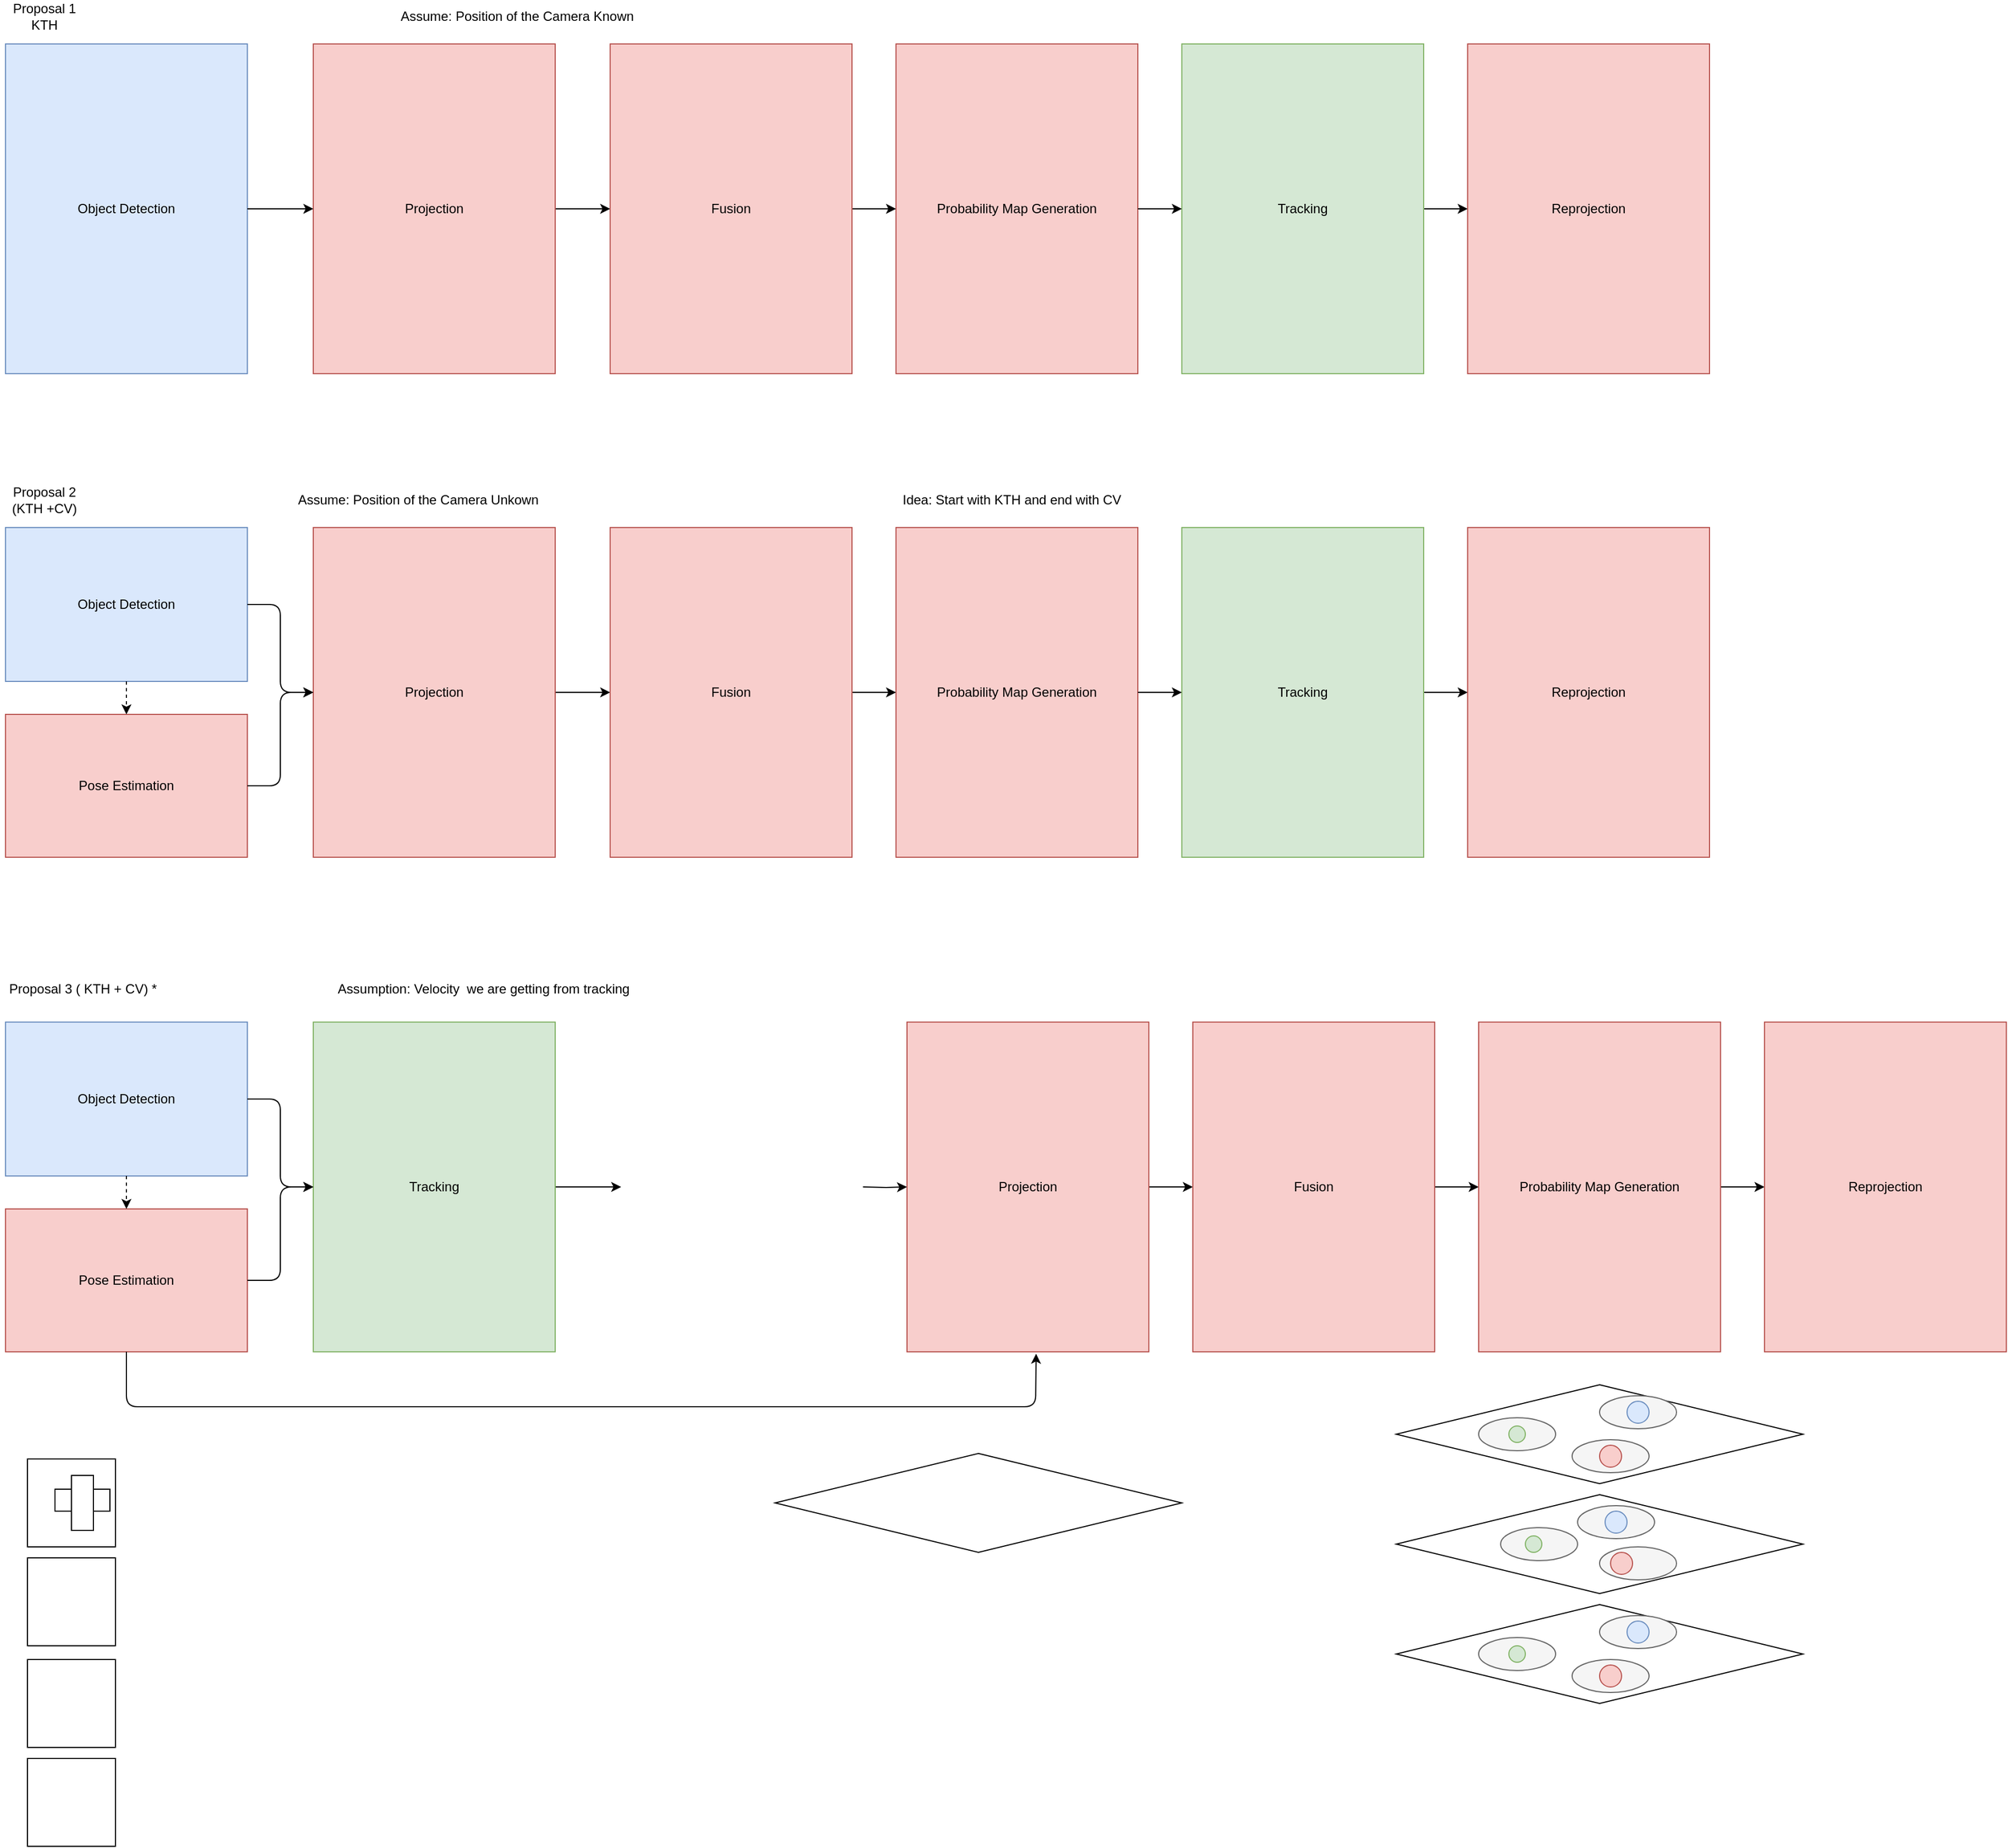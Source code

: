 <mxfile version="13.7.5" type="device"><diagram id="kYCsift1imt4HscNAe-p" name="Page-1"><mxGraphModel dx="1422" dy="705" grid="1" gridSize="10" guides="1" tooltips="1" connect="1" arrows="1" fold="1" page="1" pageScale="1" pageWidth="850" pageHeight="1100" math="0" shadow="0"><root><mxCell id="0"/><mxCell id="1" parent="0"/><mxCell id="aG39VDXnLtYc0OuFhp8O-76" value="" style="rhombus;whiteSpace=wrap;html=1;" vertex="1" parent="1"><mxGeometry x="1445" y="1370" width="370" height="90" as="geometry"/></mxCell><mxCell id="aG39VDXnLtYc0OuFhp8O-84" value="" style="ellipse;whiteSpace=wrap;html=1;fillColor=#f5f5f5;strokeColor=#666666;fontColor=#333333;" vertex="1" parent="1"><mxGeometry x="1630" y="1380" width="70" height="30" as="geometry"/></mxCell><mxCell id="aG39VDXnLtYc0OuFhp8O-83" value="" style="ellipse;whiteSpace=wrap;html=1;fillColor=#f5f5f5;strokeColor=#666666;fontColor=#333333;" vertex="1" parent="1"><mxGeometry x="1605" y="1420" width="70" height="30" as="geometry"/></mxCell><mxCell id="aG39VDXnLtYc0OuFhp8O-82" value="" style="ellipse;whiteSpace=wrap;html=1;fillColor=#f5f5f5;strokeColor=#666666;fontColor=#333333;" vertex="1" parent="1"><mxGeometry x="1520" y="1400" width="70" height="30" as="geometry"/></mxCell><mxCell id="aG39VDXnLtYc0OuFhp8O-1" value="Object Detection" style="rounded=0;whiteSpace=wrap;html=1;fillColor=#dae8fc;strokeColor=#6c8ebf;" vertex="1" parent="1"><mxGeometry x="180" y="150" width="220" height="300" as="geometry"/></mxCell><mxCell id="aG39VDXnLtYc0OuFhp8O-55" value="" style="edgeStyle=orthogonalEdgeStyle;rounded=0;orthogonalLoop=1;jettySize=auto;html=1;" edge="1" parent="1" source="aG39VDXnLtYc0OuFhp8O-3" target="aG39VDXnLtYc0OuFhp8O-53"><mxGeometry relative="1" as="geometry"/></mxCell><mxCell id="aG39VDXnLtYc0OuFhp8O-3" value="Projection" style="rounded=0;whiteSpace=wrap;html=1;fillColor=#f8cecc;strokeColor=#b85450;" vertex="1" parent="1"><mxGeometry x="460" y="150" width="220" height="300" as="geometry"/></mxCell><mxCell id="aG39VDXnLtYc0OuFhp8O-4" style="edgeStyle=orthogonalEdgeStyle;rounded=0;orthogonalLoop=1;jettySize=auto;html=1;exitX=0.5;exitY=1;exitDx=0;exitDy=0;" edge="1" parent="1" source="aG39VDXnLtYc0OuFhp8O-1" target="aG39VDXnLtYc0OuFhp8O-1"><mxGeometry relative="1" as="geometry"/></mxCell><mxCell id="aG39VDXnLtYc0OuFhp8O-5" value="Probability Map Generation" style="rounded=0;whiteSpace=wrap;html=1;fillColor=#f8cecc;strokeColor=#b85450;" vertex="1" parent="1"><mxGeometry x="990" y="150" width="220" height="300" as="geometry"/></mxCell><mxCell id="aG39VDXnLtYc0OuFhp8O-68" style="edgeStyle=orthogonalEdgeStyle;rounded=0;orthogonalLoop=1;jettySize=auto;html=1;exitX=1;exitY=0.5;exitDx=0;exitDy=0;entryX=0;entryY=0.5;entryDx=0;entryDy=0;" edge="1" parent="1" source="aG39VDXnLtYc0OuFhp8O-6" target="aG39VDXnLtYc0OuFhp8O-66"><mxGeometry relative="1" as="geometry"/></mxCell><mxCell id="aG39VDXnLtYc0OuFhp8O-6" value="Tracking" style="rounded=0;whiteSpace=wrap;html=1;fillColor=#d5e8d4;strokeColor=#82b366;" vertex="1" parent="1"><mxGeometry x="1250" y="150" width="220" height="300" as="geometry"/></mxCell><mxCell id="aG39VDXnLtYc0OuFhp8O-8" value="" style="endArrow=classic;html=1;exitX=1;exitY=0.5;exitDx=0;exitDy=0;entryX=0;entryY=0.5;entryDx=0;entryDy=0;" edge="1" parent="1" source="aG39VDXnLtYc0OuFhp8O-1" target="aG39VDXnLtYc0OuFhp8O-3"><mxGeometry width="50" height="50" relative="1" as="geometry"><mxPoint x="750" y="270" as="sourcePoint"/><mxPoint x="800" y="220" as="targetPoint"/><Array as="points"><mxPoint x="430" y="300"/></Array></mxGeometry></mxCell><mxCell id="aG39VDXnLtYc0OuFhp8O-11" value="" style="endArrow=classic;html=1;entryX=0;entryY=0.5;entryDx=0;entryDy=0;exitX=1;exitY=0.5;exitDx=0;exitDy=0;" edge="1" parent="1" source="aG39VDXnLtYc0OuFhp8O-5" target="aG39VDXnLtYc0OuFhp8O-6"><mxGeometry width="50" height="50" relative="1" as="geometry"><mxPoint x="1020" y="270" as="sourcePoint"/><mxPoint x="1070" y="220" as="targetPoint"/></mxGeometry></mxCell><mxCell id="aG39VDXnLtYc0OuFhp8O-17" value="Object Detection" style="rounded=0;whiteSpace=wrap;html=1;fillColor=#dae8fc;strokeColor=#6c8ebf;" vertex="1" parent="1"><mxGeometry x="180" y="1040" width="220" height="140" as="geometry"/></mxCell><mxCell id="aG39VDXnLtYc0OuFhp8O-18" value="Pose Estimation" style="rounded=0;whiteSpace=wrap;html=1;fillColor=#f8cecc;strokeColor=#b85450;" vertex="1" parent="1"><mxGeometry x="180" y="1210" width="220" height="130" as="geometry"/></mxCell><mxCell id="aG39VDXnLtYc0OuFhp8O-60" value="" style="edgeStyle=orthogonalEdgeStyle;rounded=0;orthogonalLoop=1;jettySize=auto;html=1;" edge="1" parent="1" source="aG39VDXnLtYc0OuFhp8O-19" target="aG39VDXnLtYc0OuFhp8O-59"><mxGeometry relative="1" as="geometry"/></mxCell><mxCell id="aG39VDXnLtYc0OuFhp8O-19" value="Projection" style="rounded=0;whiteSpace=wrap;html=1;fillColor=#f8cecc;strokeColor=#b85450;" vertex="1" parent="1"><mxGeometry x="1000" y="1040" width="220" height="300" as="geometry"/></mxCell><mxCell id="aG39VDXnLtYc0OuFhp8O-20" style="edgeStyle=orthogonalEdgeStyle;rounded=0;orthogonalLoop=1;jettySize=auto;html=1;exitX=0.5;exitY=1;exitDx=0;exitDy=0;" edge="1" parent="1" source="aG39VDXnLtYc0OuFhp8O-17" target="aG39VDXnLtYc0OuFhp8O-17"><mxGeometry relative="1" as="geometry"/></mxCell><mxCell id="aG39VDXnLtYc0OuFhp8O-63" style="edgeStyle=orthogonalEdgeStyle;rounded=0;orthogonalLoop=1;jettySize=auto;html=1;exitX=1;exitY=0.5;exitDx=0;exitDy=0;entryX=0;entryY=0.5;entryDx=0;entryDy=0;" edge="1" parent="1" source="aG39VDXnLtYc0OuFhp8O-22"><mxGeometry relative="1" as="geometry"><mxPoint x="740" y="1190" as="targetPoint"/></mxGeometry></mxCell><mxCell id="aG39VDXnLtYc0OuFhp8O-22" value="Tracking" style="rounded=0;whiteSpace=wrap;html=1;fillColor=#d5e8d4;strokeColor=#82b366;" vertex="1" parent="1"><mxGeometry x="460" y="1040" width="220" height="300" as="geometry"/></mxCell><mxCell id="aG39VDXnLtYc0OuFhp8O-23" value="" style="endArrow=classic;html=1;exitX=0.5;exitY=1;exitDx=0;exitDy=0;entryX=0.5;entryY=0;entryDx=0;entryDy=0;dashed=1;" edge="1" parent="1" source="aG39VDXnLtYc0OuFhp8O-17" target="aG39VDXnLtYc0OuFhp8O-18"><mxGeometry width="50" height="50" relative="1" as="geometry"><mxPoint x="750" y="1160" as="sourcePoint"/><mxPoint x="800" y="1110" as="targetPoint"/></mxGeometry></mxCell><mxCell id="aG39VDXnLtYc0OuFhp8O-24" value="" style="endArrow=classic;html=1;exitX=1;exitY=0.5;exitDx=0;exitDy=0;" edge="1" parent="1" source="aG39VDXnLtYc0OuFhp8O-17"><mxGeometry width="50" height="50" relative="1" as="geometry"><mxPoint x="750" y="1160" as="sourcePoint"/><mxPoint x="460" y="1190" as="targetPoint"/><Array as="points"><mxPoint x="430" y="1110"/><mxPoint x="430" y="1190"/></Array></mxGeometry></mxCell><mxCell id="aG39VDXnLtYc0OuFhp8O-28" value="Proposal 1 &lt;br&gt;KTH" style="text;html=1;align=center;verticalAlign=middle;resizable=0;points=[];autosize=1;" vertex="1" parent="1"><mxGeometry x="180" y="110" width="70" height="30" as="geometry"/></mxCell><mxCell id="aG39VDXnLtYc0OuFhp8O-29" value="Proposal 3 ( KTH + CV) *" style="text;html=1;align=center;verticalAlign=middle;resizable=0;points=[];autosize=1;" vertex="1" parent="1"><mxGeometry x="175" y="1000" width="150" height="20" as="geometry"/></mxCell><mxCell id="aG39VDXnLtYc0OuFhp8O-32" value="" style="endArrow=classic;html=1;entryX=0.534;entryY=1.006;entryDx=0;entryDy=0;entryPerimeter=0;exitX=0.5;exitY=1;exitDx=0;exitDy=0;" edge="1" parent="1" source="aG39VDXnLtYc0OuFhp8O-18" target="aG39VDXnLtYc0OuFhp8O-19"><mxGeometry width="50" height="50" relative="1" as="geometry"><mxPoint x="630" y="1180" as="sourcePoint"/><mxPoint x="680" y="1130" as="targetPoint"/><Array as="points"><mxPoint x="290" y="1390"/><mxPoint x="827" y="1390"/><mxPoint x="1117" y="1390"/></Array></mxGeometry></mxCell><mxCell id="aG39VDXnLtYc0OuFhp8O-35" value="Object Detection" style="rounded=0;whiteSpace=wrap;html=1;fillColor=#dae8fc;strokeColor=#6c8ebf;" vertex="1" parent="1"><mxGeometry x="180" y="590" width="220" height="140" as="geometry"/></mxCell><mxCell id="aG39VDXnLtYc0OuFhp8O-36" value="Pose Estimation" style="rounded=0;whiteSpace=wrap;html=1;fillColor=#f8cecc;strokeColor=#b85450;" vertex="1" parent="1"><mxGeometry x="180" y="760" width="220" height="130" as="geometry"/></mxCell><mxCell id="aG39VDXnLtYc0OuFhp8O-57" value="" style="edgeStyle=orthogonalEdgeStyle;rounded=0;orthogonalLoop=1;jettySize=auto;html=1;" edge="1" parent="1" source="aG39VDXnLtYc0OuFhp8O-37" target="aG39VDXnLtYc0OuFhp8O-54"><mxGeometry relative="1" as="geometry"/></mxCell><mxCell id="aG39VDXnLtYc0OuFhp8O-37" value="Projection" style="rounded=0;whiteSpace=wrap;html=1;fillColor=#f8cecc;strokeColor=#b85450;" vertex="1" parent="1"><mxGeometry x="460" y="590" width="220" height="300" as="geometry"/></mxCell><mxCell id="aG39VDXnLtYc0OuFhp8O-38" style="edgeStyle=orthogonalEdgeStyle;rounded=0;orthogonalLoop=1;jettySize=auto;html=1;exitX=0.5;exitY=1;exitDx=0;exitDy=0;" edge="1" parent="1" source="aG39VDXnLtYc0OuFhp8O-35" target="aG39VDXnLtYc0OuFhp8O-35"><mxGeometry relative="1" as="geometry"/></mxCell><mxCell id="aG39VDXnLtYc0OuFhp8O-39" value="Probability Map Generation" style="rounded=0;whiteSpace=wrap;html=1;fillColor=#f8cecc;strokeColor=#b85450;" vertex="1" parent="1"><mxGeometry x="990" y="590" width="220" height="300" as="geometry"/></mxCell><mxCell id="aG39VDXnLtYc0OuFhp8O-69" style="edgeStyle=orthogonalEdgeStyle;rounded=0;orthogonalLoop=1;jettySize=auto;html=1;exitX=1;exitY=0.5;exitDx=0;exitDy=0;entryX=0;entryY=0.5;entryDx=0;entryDy=0;" edge="1" parent="1" source="aG39VDXnLtYc0OuFhp8O-40" target="aG39VDXnLtYc0OuFhp8O-67"><mxGeometry relative="1" as="geometry"/></mxCell><mxCell id="aG39VDXnLtYc0OuFhp8O-40" value="Tracking" style="rounded=0;whiteSpace=wrap;html=1;fillColor=#d5e8d4;strokeColor=#82b366;" vertex="1" parent="1"><mxGeometry x="1250" y="590" width="220" height="300" as="geometry"/></mxCell><mxCell id="aG39VDXnLtYc0OuFhp8O-41" value="" style="endArrow=classic;html=1;exitX=0.5;exitY=1;exitDx=0;exitDy=0;entryX=0.5;entryY=0;entryDx=0;entryDy=0;dashed=1;" edge="1" parent="1" source="aG39VDXnLtYc0OuFhp8O-35" target="aG39VDXnLtYc0OuFhp8O-36"><mxGeometry width="50" height="50" relative="1" as="geometry"><mxPoint x="750" y="710" as="sourcePoint"/><mxPoint x="800" y="660" as="targetPoint"/></mxGeometry></mxCell><mxCell id="aG39VDXnLtYc0OuFhp8O-42" value="" style="endArrow=classic;html=1;exitX=1;exitY=0.5;exitDx=0;exitDy=0;entryX=0;entryY=0.5;entryDx=0;entryDy=0;" edge="1" parent="1" source="aG39VDXnLtYc0OuFhp8O-35" target="aG39VDXnLtYc0OuFhp8O-37"><mxGeometry width="50" height="50" relative="1" as="geometry"><mxPoint x="750" y="710" as="sourcePoint"/><mxPoint x="800" y="660" as="targetPoint"/><Array as="points"><mxPoint x="430" y="660"/><mxPoint x="430" y="740"/></Array></mxGeometry></mxCell><mxCell id="aG39VDXnLtYc0OuFhp8O-43" value="" style="endArrow=classic;html=1;exitX=1;exitY=0.5;exitDx=0;exitDy=0;" edge="1" parent="1" source="aG39VDXnLtYc0OuFhp8O-36"><mxGeometry width="50" height="50" relative="1" as="geometry"><mxPoint x="750" y="710" as="sourcePoint"/><mxPoint x="460" y="740" as="targetPoint"/><Array as="points"><mxPoint x="430" y="825"/><mxPoint x="430" y="740"/></Array></mxGeometry></mxCell><mxCell id="aG39VDXnLtYc0OuFhp8O-45" value="" style="endArrow=classic;html=1;entryX=0;entryY=0.5;entryDx=0;entryDy=0;exitX=1;exitY=0.5;exitDx=0;exitDy=0;" edge="1" parent="1" source="aG39VDXnLtYc0OuFhp8O-39" target="aG39VDXnLtYc0OuFhp8O-40"><mxGeometry width="50" height="50" relative="1" as="geometry"><mxPoint x="1020" y="710" as="sourcePoint"/><mxPoint x="1070" y="660" as="targetPoint"/></mxGeometry></mxCell><mxCell id="aG39VDXnLtYc0OuFhp8O-47" value="Proposal 2 &lt;br&gt;(KTH +CV)" style="text;html=1;align=center;verticalAlign=middle;resizable=0;points=[];autosize=1;" vertex="1" parent="1"><mxGeometry x="180" y="550" width="70" height="30" as="geometry"/></mxCell><mxCell id="aG39VDXnLtYc0OuFhp8O-48" value="Idea: Start with KTH and end with CV" style="text;html=1;align=center;verticalAlign=middle;resizable=0;points=[];autosize=1;" vertex="1" parent="1"><mxGeometry x="990" y="555" width="210" height="20" as="geometry"/></mxCell><mxCell id="aG39VDXnLtYc0OuFhp8O-49" value="Assume: Position of the Camera Known" style="text;html=1;align=center;verticalAlign=middle;resizable=0;points=[];autosize=1;" vertex="1" parent="1"><mxGeometry x="530" y="115" width="230" height="20" as="geometry"/></mxCell><mxCell id="aG39VDXnLtYc0OuFhp8O-50" value="Assume: Position of the Camera Unkown" style="text;html=1;align=center;verticalAlign=middle;resizable=0;points=[];autosize=1;" vertex="1" parent="1"><mxGeometry x="440" y="555" width="230" height="20" as="geometry"/></mxCell><mxCell id="aG39VDXnLtYc0OuFhp8O-56" value="" style="edgeStyle=orthogonalEdgeStyle;rounded=0;orthogonalLoop=1;jettySize=auto;html=1;" edge="1" parent="1" source="aG39VDXnLtYc0OuFhp8O-53" target="aG39VDXnLtYc0OuFhp8O-5"><mxGeometry relative="1" as="geometry"/></mxCell><mxCell id="aG39VDXnLtYc0OuFhp8O-53" value="Fusion" style="rounded=0;whiteSpace=wrap;html=1;fillColor=#f8cecc;strokeColor=#b85450;" vertex="1" parent="1"><mxGeometry x="730" y="150" width="220" height="300" as="geometry"/></mxCell><mxCell id="aG39VDXnLtYc0OuFhp8O-58" value="" style="edgeStyle=orthogonalEdgeStyle;rounded=0;orthogonalLoop=1;jettySize=auto;html=1;" edge="1" parent="1" source="aG39VDXnLtYc0OuFhp8O-54" target="aG39VDXnLtYc0OuFhp8O-39"><mxGeometry relative="1" as="geometry"/></mxCell><mxCell id="aG39VDXnLtYc0OuFhp8O-54" value="Fusion" style="rounded=0;whiteSpace=wrap;html=1;fillColor=#f8cecc;strokeColor=#b85450;" vertex="1" parent="1"><mxGeometry x="730" y="590" width="220" height="300" as="geometry"/></mxCell><mxCell id="aG39VDXnLtYc0OuFhp8O-73" value="" style="edgeStyle=orthogonalEdgeStyle;rounded=0;orthogonalLoop=1;jettySize=auto;html=1;" edge="1" parent="1" source="aG39VDXnLtYc0OuFhp8O-59" target="aG39VDXnLtYc0OuFhp8O-70"><mxGeometry relative="1" as="geometry"/></mxCell><mxCell id="aG39VDXnLtYc0OuFhp8O-59" value="Fusion" style="rounded=0;whiteSpace=wrap;html=1;fillColor=#f8cecc;strokeColor=#b85450;" vertex="1" parent="1"><mxGeometry x="1260" y="1040" width="220" height="300" as="geometry"/></mxCell><mxCell id="aG39VDXnLtYc0OuFhp8O-61" value="Assumption: Velocity&amp;nbsp; we are getting from tracking" style="text;html=1;strokeColor=none;fillColor=none;align=center;verticalAlign=middle;whiteSpace=wrap;rounded=0;" vertex="1" parent="1"><mxGeometry x="470" y="1000" width="290" height="20" as="geometry"/></mxCell><mxCell id="aG39VDXnLtYc0OuFhp8O-64" style="edgeStyle=orthogonalEdgeStyle;rounded=0;orthogonalLoop=1;jettySize=auto;html=1;exitX=1;exitY=0.5;exitDx=0;exitDy=0;entryX=0;entryY=0.5;entryDx=0;entryDy=0;" edge="1" parent="1" target="aG39VDXnLtYc0OuFhp8O-19"><mxGeometry relative="1" as="geometry"><mxPoint x="960" y="1190" as="sourcePoint"/></mxGeometry></mxCell><mxCell id="aG39VDXnLtYc0OuFhp8O-65" value="" style="endArrow=classic;html=1;exitX=1;exitY=0.5;exitDx=0;exitDy=0;entryX=0;entryY=0.5;entryDx=0;entryDy=0;" edge="1" parent="1" source="aG39VDXnLtYc0OuFhp8O-18" target="aG39VDXnLtYc0OuFhp8O-22"><mxGeometry width="50" height="50" relative="1" as="geometry"><mxPoint x="610" y="1110" as="sourcePoint"/><mxPoint x="660" y="1060" as="targetPoint"/><Array as="points"><mxPoint x="430" y="1275"/><mxPoint x="430" y="1190"/></Array></mxGeometry></mxCell><mxCell id="aG39VDXnLtYc0OuFhp8O-66" value="Reprojection" style="rounded=0;whiteSpace=wrap;html=1;fillColor=#f8cecc;strokeColor=#b85450;" vertex="1" parent="1"><mxGeometry x="1510" y="150" width="220" height="300" as="geometry"/></mxCell><mxCell id="aG39VDXnLtYc0OuFhp8O-67" value="Reprojection" style="rounded=0;whiteSpace=wrap;html=1;fillColor=#f8cecc;strokeColor=#b85450;" vertex="1" parent="1"><mxGeometry x="1510" y="590" width="220" height="300" as="geometry"/></mxCell><mxCell id="aG39VDXnLtYc0OuFhp8O-74" value="" style="edgeStyle=orthogonalEdgeStyle;rounded=0;orthogonalLoop=1;jettySize=auto;html=1;" edge="1" parent="1" source="aG39VDXnLtYc0OuFhp8O-70"><mxGeometry relative="1" as="geometry"><mxPoint x="1780" y="1190" as="targetPoint"/></mxGeometry></mxCell><mxCell id="aG39VDXnLtYc0OuFhp8O-70" value="Probability Map Generation" style="rounded=0;whiteSpace=wrap;html=1;fillColor=#f8cecc;strokeColor=#b85450;" vertex="1" parent="1"><mxGeometry x="1520" y="1040" width="220" height="300" as="geometry"/></mxCell><mxCell id="aG39VDXnLtYc0OuFhp8O-72" value="Reprojection" style="rounded=0;whiteSpace=wrap;html=1;fillColor=#f8cecc;strokeColor=#b85450;" vertex="1" parent="1"><mxGeometry x="1780" y="1040" width="220" height="300" as="geometry"/></mxCell><mxCell id="aG39VDXnLtYc0OuFhp8O-77" value="" style="ellipse;whiteSpace=wrap;html=1;aspect=fixed;fillColor=#dae8fc;strokeColor=#6c8ebf;" vertex="1" parent="1"><mxGeometry x="1655" y="1385" width="20" height="20" as="geometry"/></mxCell><mxCell id="aG39VDXnLtYc0OuFhp8O-78" value="" style="ellipse;whiteSpace=wrap;html=1;aspect=fixed;fillColor=#f8cecc;strokeColor=#b85450;" vertex="1" parent="1"><mxGeometry x="1630" y="1425" width="20" height="20" as="geometry"/></mxCell><mxCell id="aG39VDXnLtYc0OuFhp8O-79" value="" style="ellipse;whiteSpace=wrap;html=1;aspect=fixed;fillColor=#d5e8d4;strokeColor=#82b366;" vertex="1" parent="1"><mxGeometry x="1547.5" y="1407.5" width="15" height="15" as="geometry"/></mxCell><mxCell id="aG39VDXnLtYc0OuFhp8O-85" value="" style="rhombus;whiteSpace=wrap;html=1;" vertex="1" parent="1"><mxGeometry x="1445" y="1470" width="370" height="90" as="geometry"/></mxCell><mxCell id="aG39VDXnLtYc0OuFhp8O-86" value="" style="ellipse;whiteSpace=wrap;html=1;fillColor=#f5f5f5;strokeColor=#666666;fontColor=#333333;" vertex="1" parent="1"><mxGeometry x="1610" y="1480" width="70" height="30" as="geometry"/></mxCell><mxCell id="aG39VDXnLtYc0OuFhp8O-87" value="" style="ellipse;whiteSpace=wrap;html=1;fillColor=#f5f5f5;strokeColor=#666666;fontColor=#333333;" vertex="1" parent="1"><mxGeometry x="1630" y="1517.5" width="70" height="30" as="geometry"/></mxCell><mxCell id="aG39VDXnLtYc0OuFhp8O-88" value="" style="ellipse;whiteSpace=wrap;html=1;fillColor=#f5f5f5;strokeColor=#666666;fontColor=#333333;" vertex="1" parent="1"><mxGeometry x="1540" y="1500" width="70" height="30" as="geometry"/></mxCell><mxCell id="aG39VDXnLtYc0OuFhp8O-89" value="" style="ellipse;whiteSpace=wrap;html=1;aspect=fixed;fillColor=#dae8fc;strokeColor=#6c8ebf;" vertex="1" parent="1"><mxGeometry x="1635" y="1485" width="20" height="20" as="geometry"/></mxCell><mxCell id="aG39VDXnLtYc0OuFhp8O-90" value="" style="ellipse;whiteSpace=wrap;html=1;aspect=fixed;fillColor=#f8cecc;strokeColor=#b85450;" vertex="1" parent="1"><mxGeometry x="1640" y="1522.5" width="20" height="20" as="geometry"/></mxCell><mxCell id="aG39VDXnLtYc0OuFhp8O-91" value="" style="ellipse;whiteSpace=wrap;html=1;aspect=fixed;fillColor=#d5e8d4;strokeColor=#82b366;" vertex="1" parent="1"><mxGeometry x="1562.5" y="1507.5" width="15" height="15" as="geometry"/></mxCell><mxCell id="aG39VDXnLtYc0OuFhp8O-92" value="" style="rhombus;whiteSpace=wrap;html=1;" vertex="1" parent="1"><mxGeometry x="1445" y="1570" width="370" height="90" as="geometry"/></mxCell><mxCell id="aG39VDXnLtYc0OuFhp8O-93" value="" style="ellipse;whiteSpace=wrap;html=1;fillColor=#f5f5f5;strokeColor=#666666;fontColor=#333333;" vertex="1" parent="1"><mxGeometry x="1630" y="1580" width="70" height="30" as="geometry"/></mxCell><mxCell id="aG39VDXnLtYc0OuFhp8O-94" value="" style="ellipse;whiteSpace=wrap;html=1;fillColor=#f5f5f5;strokeColor=#666666;fontColor=#333333;" vertex="1" parent="1"><mxGeometry x="1605" y="1620" width="70" height="30" as="geometry"/></mxCell><mxCell id="aG39VDXnLtYc0OuFhp8O-95" value="" style="ellipse;whiteSpace=wrap;html=1;fillColor=#f5f5f5;strokeColor=#666666;fontColor=#333333;" vertex="1" parent="1"><mxGeometry x="1520" y="1600" width="70" height="30" as="geometry"/></mxCell><mxCell id="aG39VDXnLtYc0OuFhp8O-96" value="" style="ellipse;whiteSpace=wrap;html=1;aspect=fixed;fillColor=#dae8fc;strokeColor=#6c8ebf;" vertex="1" parent="1"><mxGeometry x="1655" y="1585" width="20" height="20" as="geometry"/></mxCell><mxCell id="aG39VDXnLtYc0OuFhp8O-97" value="" style="ellipse;whiteSpace=wrap;html=1;aspect=fixed;fillColor=#f8cecc;strokeColor=#b85450;" vertex="1" parent="1"><mxGeometry x="1630" y="1625" width="20" height="20" as="geometry"/></mxCell><mxCell id="aG39VDXnLtYc0OuFhp8O-98" value="" style="ellipse;whiteSpace=wrap;html=1;aspect=fixed;fillColor=#d5e8d4;strokeColor=#82b366;" vertex="1" parent="1"><mxGeometry x="1547.5" y="1607.5" width="15" height="15" as="geometry"/></mxCell><mxCell id="aG39VDXnLtYc0OuFhp8O-100" value="" style="whiteSpace=wrap;html=1;aspect=fixed;" vertex="1" parent="1"><mxGeometry x="200" y="1437.5" width="80" height="80" as="geometry"/></mxCell><mxCell id="aG39VDXnLtYc0OuFhp8O-101" value="" style="rhombus;whiteSpace=wrap;html=1;" vertex="1" parent="1"><mxGeometry x="880" y="1432.5" width="370" height="90" as="geometry"/></mxCell><mxCell id="aG39VDXnLtYc0OuFhp8O-102" value="" style="whiteSpace=wrap;html=1;aspect=fixed;" vertex="1" parent="1"><mxGeometry x="200" y="1710" width="80" height="80" as="geometry"/></mxCell><mxCell id="aG39VDXnLtYc0OuFhp8O-103" value="" style="whiteSpace=wrap;html=1;aspect=fixed;" vertex="1" parent="1"><mxGeometry x="200" y="1620" width="80" height="80" as="geometry"/></mxCell><mxCell id="aG39VDXnLtYc0OuFhp8O-104" value="" style="whiteSpace=wrap;html=1;aspect=fixed;" vertex="1" parent="1"><mxGeometry x="200" y="1527.5" width="80" height="80" as="geometry"/></mxCell><mxCell id="aG39VDXnLtYc0OuFhp8O-105" value="" style="rounded=0;whiteSpace=wrap;html=1;" vertex="1" parent="1"><mxGeometry x="225" y="1465" width="50" height="20" as="geometry"/></mxCell><mxCell id="aG39VDXnLtYc0OuFhp8O-106" value="" style="rounded=0;whiteSpace=wrap;html=1;" vertex="1" parent="1"><mxGeometry x="240" y="1452.5" width="20" height="50" as="geometry"/></mxCell></root></mxGraphModel></diagram></mxfile>